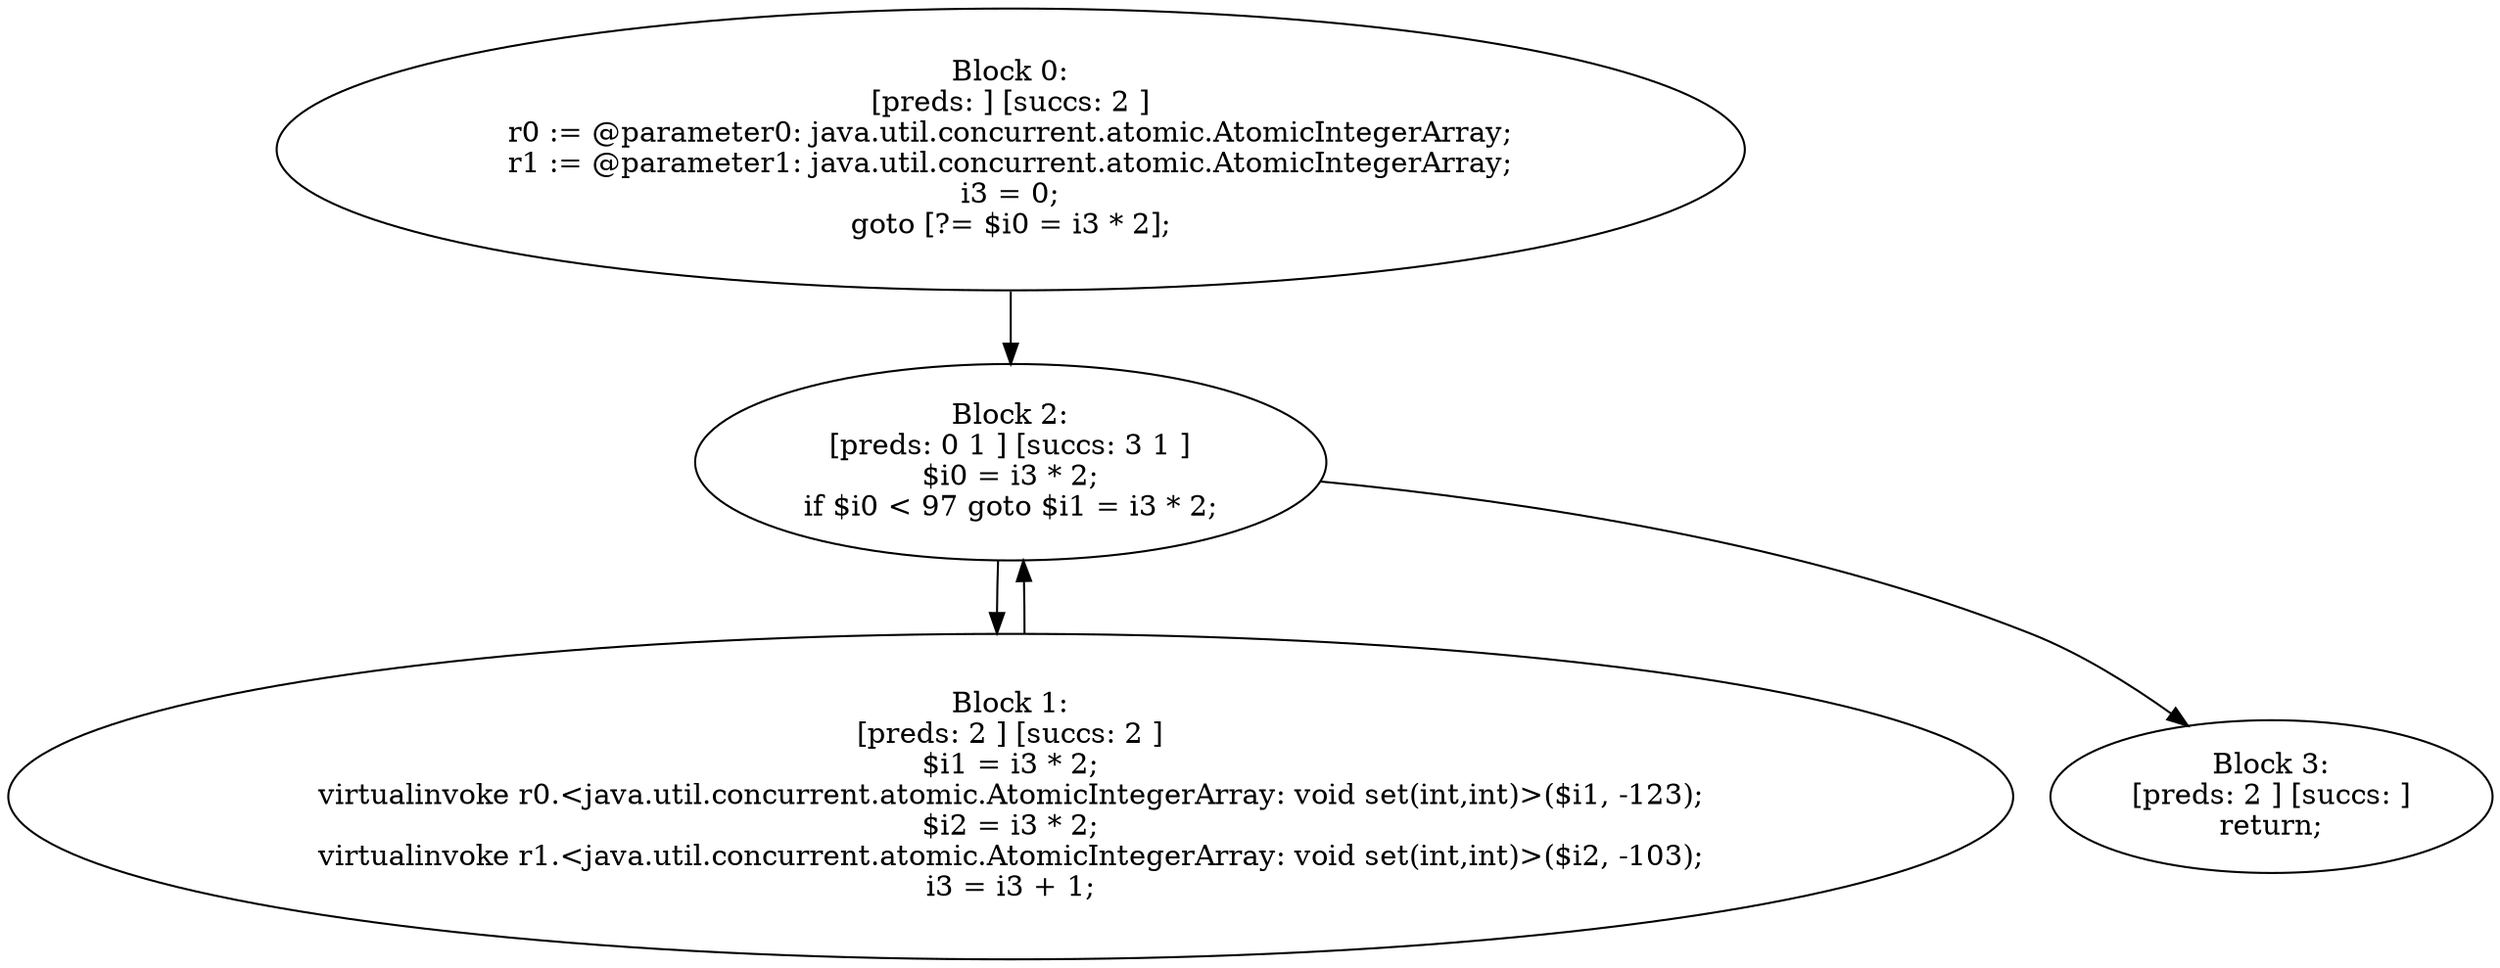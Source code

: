 digraph "unitGraph" {
    "Block 0:
[preds: ] [succs: 2 ]
r0 := @parameter0: java.util.concurrent.atomic.AtomicIntegerArray;
r1 := @parameter1: java.util.concurrent.atomic.AtomicIntegerArray;
i3 = 0;
goto [?= $i0 = i3 * 2];
"
    "Block 1:
[preds: 2 ] [succs: 2 ]
$i1 = i3 * 2;
virtualinvoke r0.<java.util.concurrent.atomic.AtomicIntegerArray: void set(int,int)>($i1, -123);
$i2 = i3 * 2;
virtualinvoke r1.<java.util.concurrent.atomic.AtomicIntegerArray: void set(int,int)>($i2, -103);
i3 = i3 + 1;
"
    "Block 2:
[preds: 0 1 ] [succs: 3 1 ]
$i0 = i3 * 2;
if $i0 < 97 goto $i1 = i3 * 2;
"
    "Block 3:
[preds: 2 ] [succs: ]
return;
"
    "Block 0:
[preds: ] [succs: 2 ]
r0 := @parameter0: java.util.concurrent.atomic.AtomicIntegerArray;
r1 := @parameter1: java.util.concurrent.atomic.AtomicIntegerArray;
i3 = 0;
goto [?= $i0 = i3 * 2];
"->"Block 2:
[preds: 0 1 ] [succs: 3 1 ]
$i0 = i3 * 2;
if $i0 < 97 goto $i1 = i3 * 2;
";
    "Block 1:
[preds: 2 ] [succs: 2 ]
$i1 = i3 * 2;
virtualinvoke r0.<java.util.concurrent.atomic.AtomicIntegerArray: void set(int,int)>($i1, -123);
$i2 = i3 * 2;
virtualinvoke r1.<java.util.concurrent.atomic.AtomicIntegerArray: void set(int,int)>($i2, -103);
i3 = i3 + 1;
"->"Block 2:
[preds: 0 1 ] [succs: 3 1 ]
$i0 = i3 * 2;
if $i0 < 97 goto $i1 = i3 * 2;
";
    "Block 2:
[preds: 0 1 ] [succs: 3 1 ]
$i0 = i3 * 2;
if $i0 < 97 goto $i1 = i3 * 2;
"->"Block 3:
[preds: 2 ] [succs: ]
return;
";
    "Block 2:
[preds: 0 1 ] [succs: 3 1 ]
$i0 = i3 * 2;
if $i0 < 97 goto $i1 = i3 * 2;
"->"Block 1:
[preds: 2 ] [succs: 2 ]
$i1 = i3 * 2;
virtualinvoke r0.<java.util.concurrent.atomic.AtomicIntegerArray: void set(int,int)>($i1, -123);
$i2 = i3 * 2;
virtualinvoke r1.<java.util.concurrent.atomic.AtomicIntegerArray: void set(int,int)>($i2, -103);
i3 = i3 + 1;
";
}
